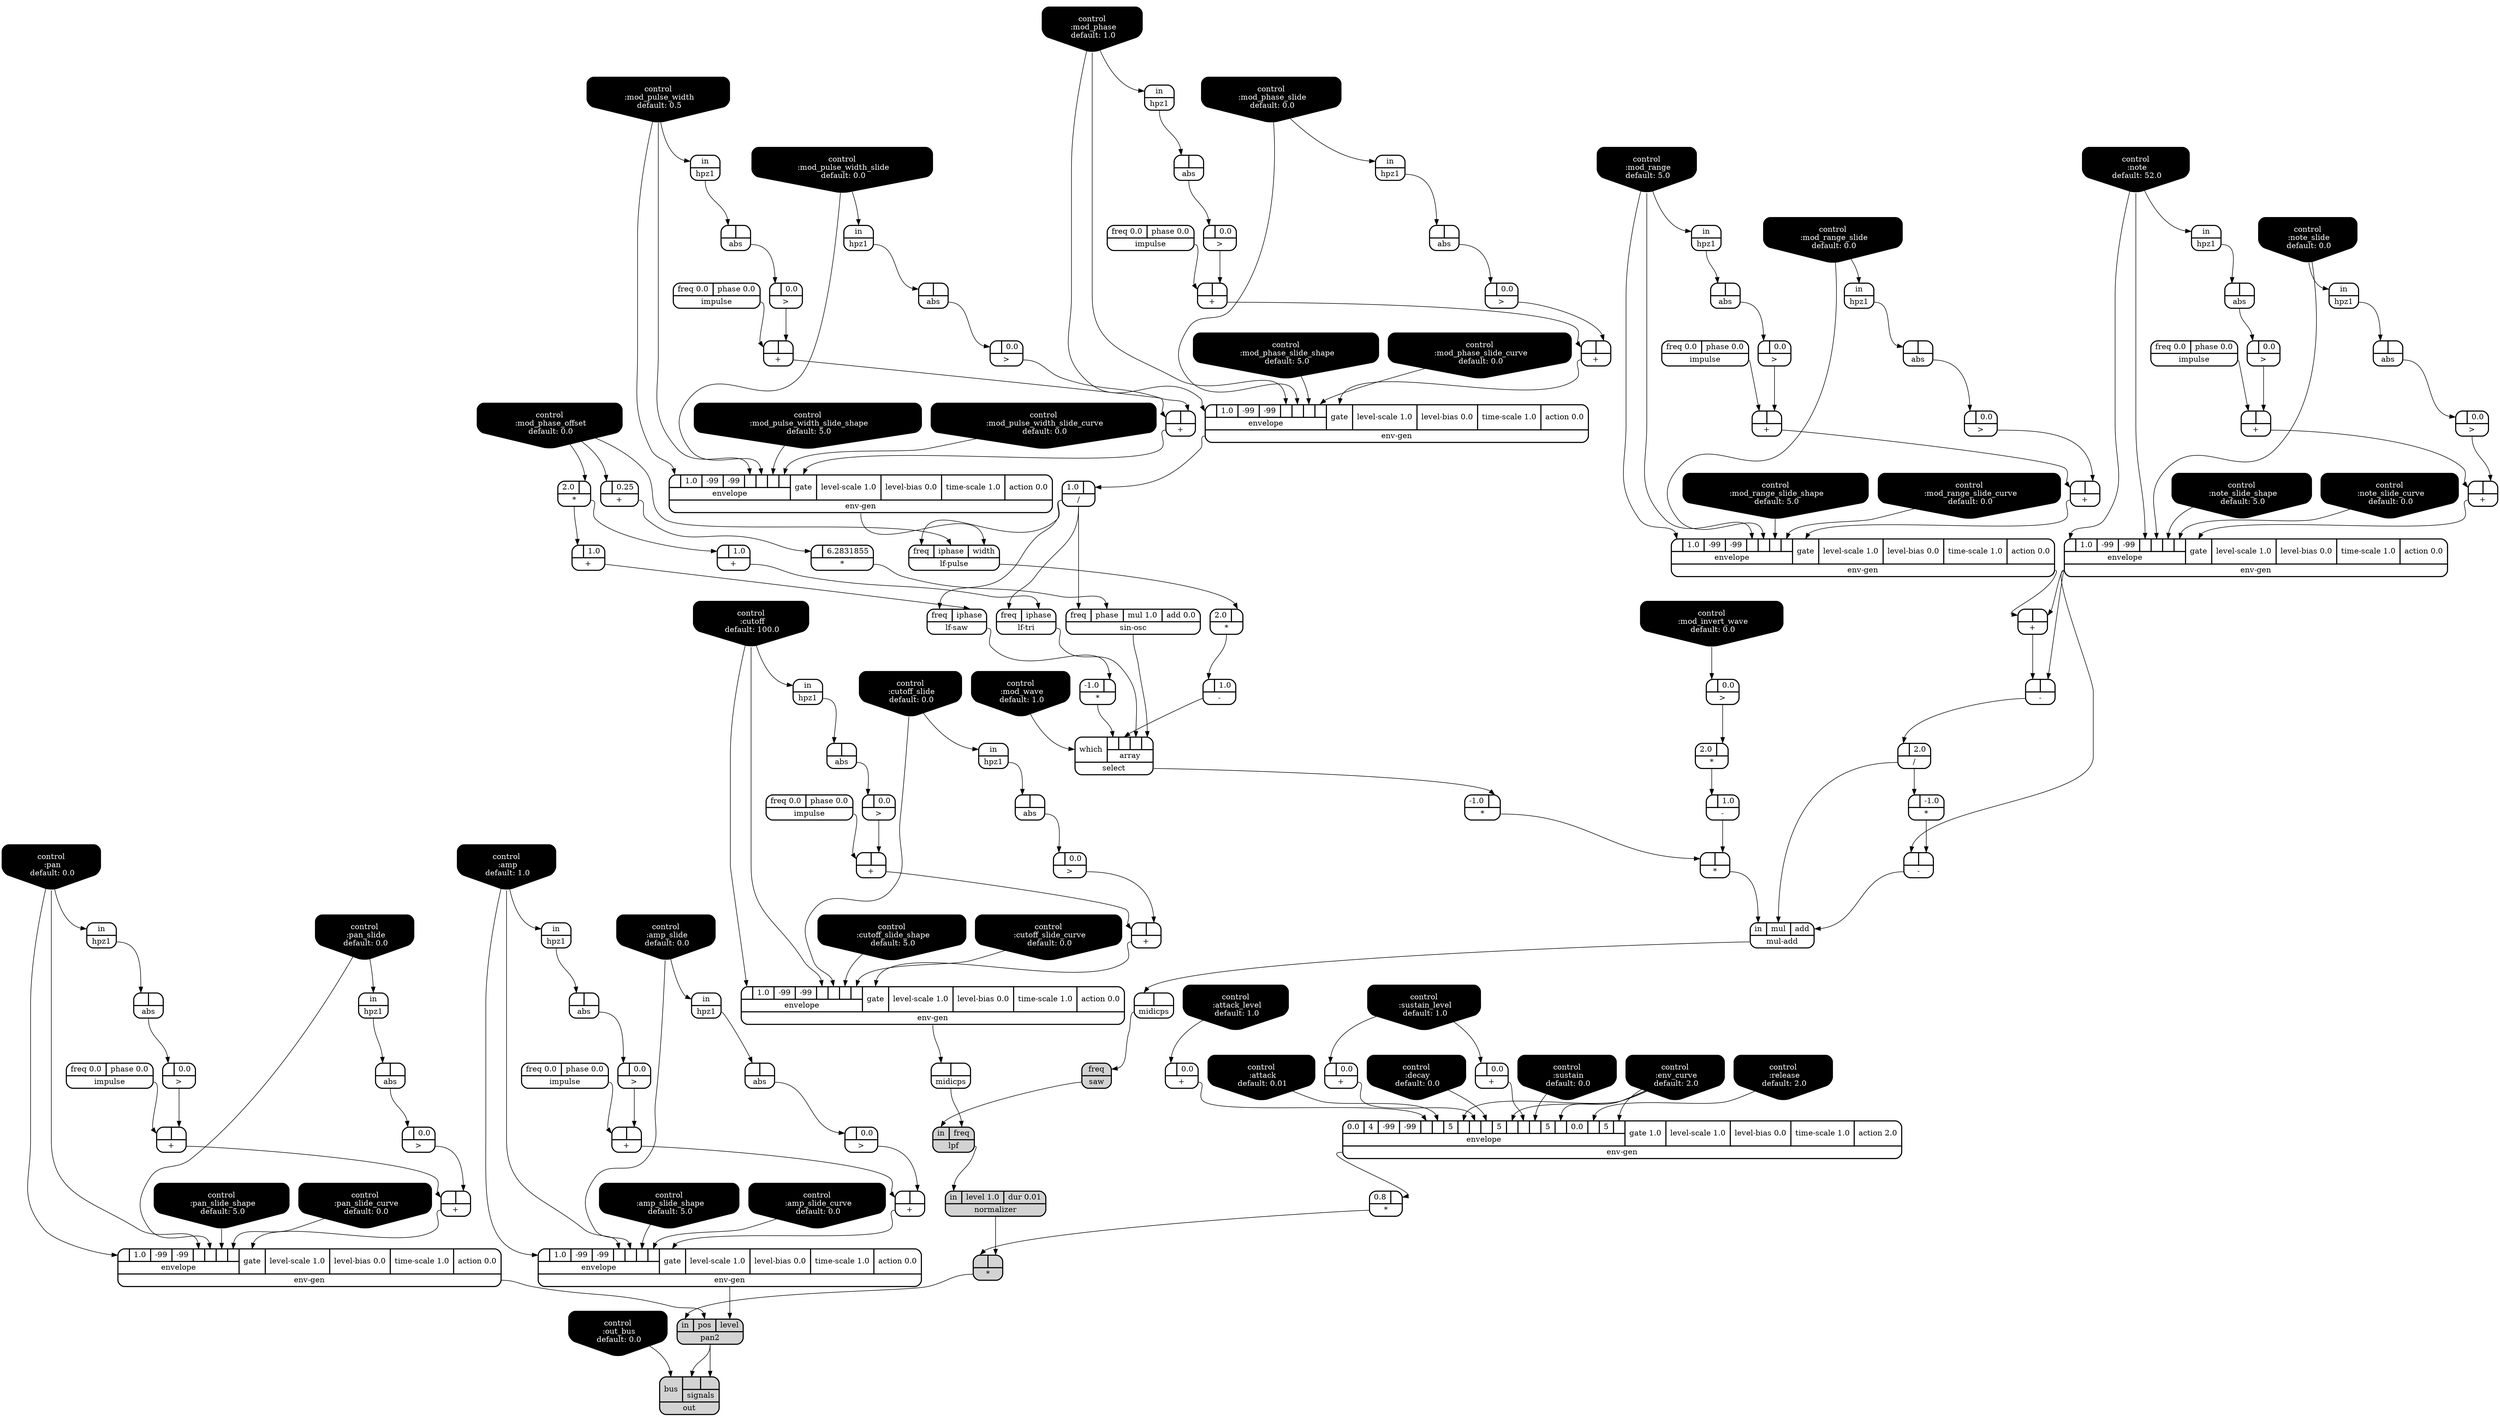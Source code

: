 digraph synthdef {
43 [label = "{{ <a> 0.8|<b> } |<__UG_NAME__>* }" style="bold, rounded" shape=record rankdir=LR];
55 [label = "{{ <a> 2.0|<b> } |<__UG_NAME__>* }" style="bold, rounded" shape=record rankdir=LR];
58 [label = "{{ <a> -1.0|<b> } |<__UG_NAME__>* }" style="bold, rounded" shape=record rankdir=LR];
70 [label = "{{ <a> 2.0|<b> } |<__UG_NAME__>* }" style="bold, rounded" shape=record rankdir=LR];
75 [label = "{{ <a> |<b> 6.2831855} |<__UG_NAME__>* }" style="bold, rounded" shape=record rankdir=LR];
78 [label = "{{ <a> -1.0|<b> } |<__UG_NAME__>* }" style="bold, rounded" shape=record rankdir=LR];
80 [label = "{{ <a> 2.0|<b> } |<__UG_NAME__>* }" style="bold, rounded" shape=record rankdir=LR];
82 [label = "{{ <a> |<b> } |<__UG_NAME__>* }" style="bold, rounded" shape=record rankdir=LR];
106 [label = "{{ <a> |<b> -1.0} |<__UG_NAME__>* }" style="bold, rounded" shape=record rankdir=LR];
124 [label = "{{ <a> |<b> } |<__UG_NAME__>* }" style="filled, bold, rounded"  shape=record rankdir=LR];
39 [label = "{{ <a> |<b> 0.0} |<__UG_NAME__>+ }" style="bold, rounded" shape=record rankdir=LR];
40 [label = "{{ <a> |<b> 0.0} |<__UG_NAME__>+ }" style="bold, rounded" shape=record rankdir=LR];
41 [label = "{{ <a> |<b> 0.0} |<__UG_NAME__>+ }" style="bold, rounded" shape=record rankdir=LR];
48 [label = "{{ <a> |<b> } |<__UG_NAME__>+ }" style="bold, rounded" shape=record rankdir=LR];
52 [label = "{{ <a> |<b> } |<__UG_NAME__>+ }" style="bold, rounded" shape=record rankdir=LR];
56 [label = "{{ <a> |<b> 1.0} |<__UG_NAME__>+ }" style="bold, rounded" shape=record rankdir=LR];
63 [label = "{{ <a> |<b> } |<__UG_NAME__>+ }" style="bold, rounded" shape=record rankdir=LR];
67 [label = "{{ <a> |<b> } |<__UG_NAME__>+ }" style="bold, rounded" shape=record rankdir=LR];
72 [label = "{{ <a> |<b> 1.0} |<__UG_NAME__>+ }" style="bold, rounded" shape=record rankdir=LR];
74 [label = "{{ <a> |<b> 0.25} |<__UG_NAME__>+ }" style="bold, rounded" shape=record rankdir=LR];
87 [label = "{{ <a> |<b> } |<__UG_NAME__>+ }" style="bold, rounded" shape=record rankdir=LR];
91 [label = "{{ <a> |<b> } |<__UG_NAME__>+ }" style="bold, rounded" shape=record rankdir=LR];
97 [label = "{{ <a> |<b> } |<__UG_NAME__>+ }" style="bold, rounded" shape=record rankdir=LR];
101 [label = "{{ <a> |<b> } |<__UG_NAME__>+ }" style="bold, rounded" shape=record rankdir=LR];
103 [label = "{{ <a> |<b> } |<__UG_NAME__>+ }" style="bold, rounded" shape=record rankdir=LR];
115 [label = "{{ <a> |<b> } |<__UG_NAME__>+ }" style="bold, rounded" shape=record rankdir=LR];
119 [label = "{{ <a> |<b> } |<__UG_NAME__>+ }" style="bold, rounded" shape=record rankdir=LR];
129 [label = "{{ <a> |<b> } |<__UG_NAME__>+ }" style="bold, rounded" shape=record rankdir=LR];
133 [label = "{{ <a> |<b> } |<__UG_NAME__>+ }" style="bold, rounded" shape=record rankdir=LR];
139 [label = "{{ <a> |<b> } |<__UG_NAME__>+ }" style="bold, rounded" shape=record rankdir=LR];
143 [label = "{{ <a> |<b> } |<__UG_NAME__>+ }" style="bold, rounded" shape=record rankdir=LR];
71 [label = "{{ <a> |<b> 1.0} |<__UG_NAME__>- }" style="bold, rounded" shape=record rankdir=LR];
81 [label = "{{ <a> |<b> 1.0} |<__UG_NAME__>- }" style="bold, rounded" shape=record rankdir=LR];
104 [label = "{{ <a> |<b> } |<__UG_NAME__>- }" style="bold, rounded" shape=record rankdir=LR];
107 [label = "{{ <a> |<b> } |<__UG_NAME__>- }" style="bold, rounded" shape=record rankdir=LR];
54 [label = "{{ <a> 1.0|<b> } |<__UG_NAME__>/ }" style="bold, rounded" shape=record rankdir=LR];
105 [label = "{{ <a> |<b> 2.0} |<__UG_NAME__>/ }" style="bold, rounded" shape=record rankdir=LR];
47 [label = "{{ <a> |<b> 0.0} |<__UG_NAME__>\> }" style="bold, rounded" shape=record rankdir=LR];
51 [label = "{{ <a> |<b> 0.0} |<__UG_NAME__>\> }" style="bold, rounded" shape=record rankdir=LR];
62 [label = "{{ <a> |<b> 0.0} |<__UG_NAME__>\> }" style="bold, rounded" shape=record rankdir=LR];
66 [label = "{{ <a> |<b> 0.0} |<__UG_NAME__>\> }" style="bold, rounded" shape=record rankdir=LR];
79 [label = "{{ <a> |<b> 0.0} |<__UG_NAME__>\> }" style="bold, rounded" shape=record rankdir=LR];
86 [label = "{{ <a> |<b> 0.0} |<__UG_NAME__>\> }" style="bold, rounded" shape=record rankdir=LR];
90 [label = "{{ <a> |<b> 0.0} |<__UG_NAME__>\> }" style="bold, rounded" shape=record rankdir=LR];
96 [label = "{{ <a> |<b> 0.0} |<__UG_NAME__>\> }" style="bold, rounded" shape=record rankdir=LR];
100 [label = "{{ <a> |<b> 0.0} |<__UG_NAME__>\> }" style="bold, rounded" shape=record rankdir=LR];
114 [label = "{{ <a> |<b> 0.0} |<__UG_NAME__>\> }" style="bold, rounded" shape=record rankdir=LR];
118 [label = "{{ <a> |<b> 0.0} |<__UG_NAME__>\> }" style="bold, rounded" shape=record rankdir=LR];
128 [label = "{{ <a> |<b> 0.0} |<__UG_NAME__>\> }" style="bold, rounded" shape=record rankdir=LR];
132 [label = "{{ <a> |<b> 0.0} |<__UG_NAME__>\> }" style="bold, rounded" shape=record rankdir=LR];
138 [label = "{{ <a> |<b> 0.0} |<__UG_NAME__>\> }" style="bold, rounded" shape=record rankdir=LR];
142 [label = "{{ <a> |<b> 0.0} |<__UG_NAME__>\> }" style="bold, rounded" shape=record rankdir=LR];
46 [label = "{{ <a> |<b> } |<__UG_NAME__>abs }" style="bold, rounded" shape=record rankdir=LR];
50 [label = "{{ <a> |<b> } |<__UG_NAME__>abs }" style="bold, rounded" shape=record rankdir=LR];
61 [label = "{{ <a> |<b> } |<__UG_NAME__>abs }" style="bold, rounded" shape=record rankdir=LR];
65 [label = "{{ <a> |<b> } |<__UG_NAME__>abs }" style="bold, rounded" shape=record rankdir=LR];
85 [label = "{{ <a> |<b> } |<__UG_NAME__>abs }" style="bold, rounded" shape=record rankdir=LR];
89 [label = "{{ <a> |<b> } |<__UG_NAME__>abs }" style="bold, rounded" shape=record rankdir=LR];
95 [label = "{{ <a> |<b> } |<__UG_NAME__>abs }" style="bold, rounded" shape=record rankdir=LR];
99 [label = "{{ <a> |<b> } |<__UG_NAME__>abs }" style="bold, rounded" shape=record rankdir=LR];
113 [label = "{{ <a> |<b> } |<__UG_NAME__>abs }" style="bold, rounded" shape=record rankdir=LR];
117 [label = "{{ <a> |<b> } |<__UG_NAME__>abs }" style="bold, rounded" shape=record rankdir=LR];
127 [label = "{{ <a> |<b> } |<__UG_NAME__>abs }" style="bold, rounded" shape=record rankdir=LR];
131 [label = "{{ <a> |<b> } |<__UG_NAME__>abs }" style="bold, rounded" shape=record rankdir=LR];
137 [label = "{{ <a> |<b> } |<__UG_NAME__>abs }" style="bold, rounded" shape=record rankdir=LR];
141 [label = "{{ <a> |<b> } |<__UG_NAME__>abs }" style="bold, rounded" shape=record rankdir=LR];
0 [label = "control
 :note
 default: 52.0" shape=invhouse style="rounded, filled, bold" fillcolor=black fontcolor=white ]; 
1 [label = "control
 :note_slide
 default: 0.0" shape=invhouse style="rounded, filled, bold" fillcolor=black fontcolor=white ]; 
2 [label = "control
 :note_slide_shape
 default: 5.0" shape=invhouse style="rounded, filled, bold" fillcolor=black fontcolor=white ]; 
3 [label = "control
 :note_slide_curve
 default: 0.0" shape=invhouse style="rounded, filled, bold" fillcolor=black fontcolor=white ]; 
4 [label = "control
 :amp
 default: 1.0" shape=invhouse style="rounded, filled, bold" fillcolor=black fontcolor=white ]; 
5 [label = "control
 :amp_slide
 default: 0.0" shape=invhouse style="rounded, filled, bold" fillcolor=black fontcolor=white ]; 
6 [label = "control
 :amp_slide_shape
 default: 5.0" shape=invhouse style="rounded, filled, bold" fillcolor=black fontcolor=white ]; 
7 [label = "control
 :amp_slide_curve
 default: 0.0" shape=invhouse style="rounded, filled, bold" fillcolor=black fontcolor=white ]; 
8 [label = "control
 :pan
 default: 0.0" shape=invhouse style="rounded, filled, bold" fillcolor=black fontcolor=white ]; 
9 [label = "control
 :pan_slide
 default: 0.0" shape=invhouse style="rounded, filled, bold" fillcolor=black fontcolor=white ]; 
10 [label = "control
 :pan_slide_shape
 default: 5.0" shape=invhouse style="rounded, filled, bold" fillcolor=black fontcolor=white ]; 
11 [label = "control
 :pan_slide_curve
 default: 0.0" shape=invhouse style="rounded, filled, bold" fillcolor=black fontcolor=white ]; 
12 [label = "control
 :attack
 default: 0.01" shape=invhouse style="rounded, filled, bold" fillcolor=black fontcolor=white ]; 
13 [label = "control
 :decay
 default: 0.0" shape=invhouse style="rounded, filled, bold" fillcolor=black fontcolor=white ]; 
14 [label = "control
 :sustain
 default: 0.0" shape=invhouse style="rounded, filled, bold" fillcolor=black fontcolor=white ]; 
15 [label = "control
 :release
 default: 2.0" shape=invhouse style="rounded, filled, bold" fillcolor=black fontcolor=white ]; 
16 [label = "control
 :attack_level
 default: 1.0" shape=invhouse style="rounded, filled, bold" fillcolor=black fontcolor=white ]; 
17 [label = "control
 :sustain_level
 default: 1.0" shape=invhouse style="rounded, filled, bold" fillcolor=black fontcolor=white ]; 
18 [label = "control
 :env_curve
 default: 2.0" shape=invhouse style="rounded, filled, bold" fillcolor=black fontcolor=white ]; 
19 [label = "control
 :cutoff
 default: 100.0" shape=invhouse style="rounded, filled, bold" fillcolor=black fontcolor=white ]; 
20 [label = "control
 :cutoff_slide
 default: 0.0" shape=invhouse style="rounded, filled, bold" fillcolor=black fontcolor=white ]; 
21 [label = "control
 :cutoff_slide_shape
 default: 5.0" shape=invhouse style="rounded, filled, bold" fillcolor=black fontcolor=white ]; 
22 [label = "control
 :cutoff_slide_curve
 default: 0.0" shape=invhouse style="rounded, filled, bold" fillcolor=black fontcolor=white ]; 
23 [label = "control
 :mod_phase
 default: 1.0" shape=invhouse style="rounded, filled, bold" fillcolor=black fontcolor=white ]; 
24 [label = "control
 :mod_phase_slide
 default: 0.0" shape=invhouse style="rounded, filled, bold" fillcolor=black fontcolor=white ]; 
25 [label = "control
 :mod_phase_slide_shape
 default: 5.0" shape=invhouse style="rounded, filled, bold" fillcolor=black fontcolor=white ]; 
26 [label = "control
 :mod_phase_slide_curve
 default: 0.0" shape=invhouse style="rounded, filled, bold" fillcolor=black fontcolor=white ]; 
27 [label = "control
 :mod_range
 default: 5.0" shape=invhouse style="rounded, filled, bold" fillcolor=black fontcolor=white ]; 
28 [label = "control
 :mod_range_slide
 default: 0.0" shape=invhouse style="rounded, filled, bold" fillcolor=black fontcolor=white ]; 
29 [label = "control
 :mod_range_slide_shape
 default: 5.0" shape=invhouse style="rounded, filled, bold" fillcolor=black fontcolor=white ]; 
30 [label = "control
 :mod_range_slide_curve
 default: 0.0" shape=invhouse style="rounded, filled, bold" fillcolor=black fontcolor=white ]; 
31 [label = "control
 :mod_pulse_width
 default: 0.5" shape=invhouse style="rounded, filled, bold" fillcolor=black fontcolor=white ]; 
32 [label = "control
 :mod_pulse_width_slide
 default: 0.0" shape=invhouse style="rounded, filled, bold" fillcolor=black fontcolor=white ]; 
33 [label = "control
 :mod_pulse_width_slide_shape
 default: 5.0" shape=invhouse style="rounded, filled, bold" fillcolor=black fontcolor=white ]; 
34 [label = "control
 :mod_pulse_width_slide_curve
 default: 0.0" shape=invhouse style="rounded, filled, bold" fillcolor=black fontcolor=white ]; 
35 [label = "control
 :mod_phase_offset
 default: 0.0" shape=invhouse style="rounded, filled, bold" fillcolor=black fontcolor=white ]; 
36 [label = "control
 :mod_wave
 default: 1.0" shape=invhouse style="rounded, filled, bold" fillcolor=black fontcolor=white ]; 
37 [label = "control
 :mod_invert_wave
 default: 0.0" shape=invhouse style="rounded, filled, bold" fillcolor=black fontcolor=white ]; 
38 [label = "control
 :out_bus
 default: 0.0" shape=invhouse style="rounded, filled, bold" fillcolor=black fontcolor=white ]; 
42 [label = "{{ {{0.0|4|-99|-99|<envelope___binary____op____u____gen___4>|<envelope___control___5>|5|<envelope___control___7>|<envelope___binary____op____u____gen___8>|<envelope___control___9>|5|<envelope___control___11>|<envelope___binary____op____u____gen___12>|<envelope___control___13>|5|<envelope___control___15>|0.0|<envelope___control___17>|5|<envelope___control___19>}|envelope}|<gate> gate 1.0|<level____scale> level-scale 1.0|<level____bias> level-bias 0.0|<time____scale> time-scale 1.0|<action> action 2.0} |<__UG_NAME__>env-gen }" style="bold, rounded" shape=record rankdir=LR];
53 [label = "{{ {{<envelope___control___0>|1.0|-99|-99|<envelope___control___4>|<envelope___control___5>|<envelope___control___6>|<envelope___control___7>}|envelope}|<gate> gate|<level____scale> level-scale 1.0|<level____bias> level-bias 0.0|<time____scale> time-scale 1.0|<action> action 0.0} |<__UG_NAME__>env-gen }" style="bold, rounded" shape=record rankdir=LR];
68 [label = "{{ {{<envelope___control___0>|1.0|-99|-99|<envelope___control___4>|<envelope___control___5>|<envelope___control___6>|<envelope___control___7>}|envelope}|<gate> gate|<level____scale> level-scale 1.0|<level____bias> level-bias 0.0|<time____scale> time-scale 1.0|<action> action 0.0} |<__UG_NAME__>env-gen }" style="bold, rounded" shape=record rankdir=LR];
92 [label = "{{ {{<envelope___control___0>|1.0|-99|-99|<envelope___control___4>|<envelope___control___5>|<envelope___control___6>|<envelope___control___7>}|envelope}|<gate> gate|<level____scale> level-scale 1.0|<level____bias> level-bias 0.0|<time____scale> time-scale 1.0|<action> action 0.0} |<__UG_NAME__>env-gen }" style="bold, rounded" shape=record rankdir=LR];
102 [label = "{{ {{<envelope___control___0>|1.0|-99|-99|<envelope___control___4>|<envelope___control___5>|<envelope___control___6>|<envelope___control___7>}|envelope}|<gate> gate|<level____scale> level-scale 1.0|<level____bias> level-bias 0.0|<time____scale> time-scale 1.0|<action> action 0.0} |<__UG_NAME__>env-gen }" style="bold, rounded" shape=record rankdir=LR];
120 [label = "{{ {{<envelope___control___0>|1.0|-99|-99|<envelope___control___4>|<envelope___control___5>|<envelope___control___6>|<envelope___control___7>}|envelope}|<gate> gate|<level____scale> level-scale 1.0|<level____bias> level-bias 0.0|<time____scale> time-scale 1.0|<action> action 0.0} |<__UG_NAME__>env-gen }" style="bold, rounded" shape=record rankdir=LR];
134 [label = "{{ {{<envelope___control___0>|1.0|-99|-99|<envelope___control___4>|<envelope___control___5>|<envelope___control___6>|<envelope___control___7>}|envelope}|<gate> gate|<level____scale> level-scale 1.0|<level____bias> level-bias 0.0|<time____scale> time-scale 1.0|<action> action 0.0} |<__UG_NAME__>env-gen }" style="bold, rounded" shape=record rankdir=LR];
144 [label = "{{ {{<envelope___control___0>|1.0|-99|-99|<envelope___control___4>|<envelope___control___5>|<envelope___control___6>|<envelope___control___7>}|envelope}|<gate> gate|<level____scale> level-scale 1.0|<level____bias> level-bias 0.0|<time____scale> time-scale 1.0|<action> action 0.0} |<__UG_NAME__>env-gen }" style="bold, rounded" shape=record rankdir=LR];
45 [label = "{{ <in> in} |<__UG_NAME__>hpz1 }" style="bold, rounded" shape=record rankdir=LR];
49 [label = "{{ <in> in} |<__UG_NAME__>hpz1 }" style="bold, rounded" shape=record rankdir=LR];
60 [label = "{{ <in> in} |<__UG_NAME__>hpz1 }" style="bold, rounded" shape=record rankdir=LR];
64 [label = "{{ <in> in} |<__UG_NAME__>hpz1 }" style="bold, rounded" shape=record rankdir=LR];
84 [label = "{{ <in> in} |<__UG_NAME__>hpz1 }" style="bold, rounded" shape=record rankdir=LR];
88 [label = "{{ <in> in} |<__UG_NAME__>hpz1 }" style="bold, rounded" shape=record rankdir=LR];
94 [label = "{{ <in> in} |<__UG_NAME__>hpz1 }" style="bold, rounded" shape=record rankdir=LR];
98 [label = "{{ <in> in} |<__UG_NAME__>hpz1 }" style="bold, rounded" shape=record rankdir=LR];
112 [label = "{{ <in> in} |<__UG_NAME__>hpz1 }" style="bold, rounded" shape=record rankdir=LR];
116 [label = "{{ <in> in} |<__UG_NAME__>hpz1 }" style="bold, rounded" shape=record rankdir=LR];
126 [label = "{{ <in> in} |<__UG_NAME__>hpz1 }" style="bold, rounded" shape=record rankdir=LR];
130 [label = "{{ <in> in} |<__UG_NAME__>hpz1 }" style="bold, rounded" shape=record rankdir=LR];
136 [label = "{{ <in> in} |<__UG_NAME__>hpz1 }" style="bold, rounded" shape=record rankdir=LR];
140 [label = "{{ <in> in} |<__UG_NAME__>hpz1 }" style="bold, rounded" shape=record rankdir=LR];
44 [label = "{{ <freq> freq 0.0|<phase> phase 0.0} |<__UG_NAME__>impulse }" style="bold, rounded" shape=record rankdir=LR];
59 [label = "{{ <freq> freq 0.0|<phase> phase 0.0} |<__UG_NAME__>impulse }" style="bold, rounded" shape=record rankdir=LR];
83 [label = "{{ <freq> freq 0.0|<phase> phase 0.0} |<__UG_NAME__>impulse }" style="bold, rounded" shape=record rankdir=LR];
93 [label = "{{ <freq> freq 0.0|<phase> phase 0.0} |<__UG_NAME__>impulse }" style="bold, rounded" shape=record rankdir=LR];
111 [label = "{{ <freq> freq 0.0|<phase> phase 0.0} |<__UG_NAME__>impulse }" style="bold, rounded" shape=record rankdir=LR];
125 [label = "{{ <freq> freq 0.0|<phase> phase 0.0} |<__UG_NAME__>impulse }" style="bold, rounded" shape=record rankdir=LR];
135 [label = "{{ <freq> freq 0.0|<phase> phase 0.0} |<__UG_NAME__>impulse }" style="bold, rounded" shape=record rankdir=LR];
69 [label = "{{ <freq> freq|<iphase> iphase|<width> width} |<__UG_NAME__>lf-pulse }" style="bold, rounded" shape=record rankdir=LR];
57 [label = "{{ <freq> freq|<iphase> iphase} |<__UG_NAME__>lf-saw }" style="bold, rounded" shape=record rankdir=LR];
73 [label = "{{ <freq> freq|<iphase> iphase} |<__UG_NAME__>lf-tri }" style="bold, rounded" shape=record rankdir=LR];
122 [label = "{{ <in> in|<freq> freq} |<__UG_NAME__>lpf }" style="filled, bold, rounded"  shape=record rankdir=LR];
109 [label = "{{ <a> |<b> } |<__UG_NAME__>midicps }" style="bold, rounded" shape=record rankdir=LR];
121 [label = "{{ <a> |<b> } |<__UG_NAME__>midicps }" style="bold, rounded" shape=record rankdir=LR];
108 [label = "{{ <in> in|<mul> mul|<add> add} |<__UG_NAME__>mul-add }" style="bold, rounded" shape=record rankdir=LR];
123 [label = "{{ <in> in|<level> level 1.0|<dur> dur 0.01} |<__UG_NAME__>normalizer }" style="filled, bold, rounded"  shape=record rankdir=LR];
146 [label = "{{ <bus> bus|{{<signals___pan2___0>|<signals___pan2___1>}|signals}} |<__UG_NAME__>out }" style="filled, bold, rounded"  shape=record rankdir=LR];
145 [label = "{{ <in> in|<pos> pos|<level> level} |<__UG_NAME__>pan2 }" style="filled, bold, rounded"  shape=record rankdir=LR];
110 [label = "{{ <freq> freq} |<__UG_NAME__>saw }" style="filled, bold, rounded"  shape=record rankdir=LR];
77 [label = "{{ <which> which|{{<array___binary____op____u____gen___0>|<array___binary____op____u____gen___1>|<array___lf____tri___2>|<array___sin____osc___3>}|array}} |<__UG_NAME__>select }" style="bold, rounded" shape=record rankdir=LR];
76 [label = "{{ <freq> freq|<phase> phase|<mul> mul 1.0|<add> add 0.0} |<__UG_NAME__>sin-osc }" style="bold, rounded" shape=record rankdir=LR];

42:__UG_NAME__ -> 43:b ;
35:__UG_NAME__ -> 55:b ;
57:__UG_NAME__ -> 58:b ;
69:__UG_NAME__ -> 70:b ;
74:__UG_NAME__ -> 75:a ;
77:__UG_NAME__ -> 78:b ;
79:__UG_NAME__ -> 80:b ;
81:__UG_NAME__ -> 82:b ;
78:__UG_NAME__ -> 82:a ;
105:__UG_NAME__ -> 106:a ;
123:__UG_NAME__ -> 124:b ;
43:__UG_NAME__ -> 124:a ;
16:__UG_NAME__ -> 39:a ;
17:__UG_NAME__ -> 40:a ;
17:__UG_NAME__ -> 41:a ;
47:__UG_NAME__ -> 48:b ;
44:__UG_NAME__ -> 48:a ;
51:__UG_NAME__ -> 52:b ;
48:__UG_NAME__ -> 52:a ;
55:__UG_NAME__ -> 56:a ;
62:__UG_NAME__ -> 63:b ;
59:__UG_NAME__ -> 63:a ;
66:__UG_NAME__ -> 67:b ;
63:__UG_NAME__ -> 67:a ;
55:__UG_NAME__ -> 72:a ;
35:__UG_NAME__ -> 74:a ;
86:__UG_NAME__ -> 87:b ;
83:__UG_NAME__ -> 87:a ;
90:__UG_NAME__ -> 91:b ;
87:__UG_NAME__ -> 91:a ;
96:__UG_NAME__ -> 97:b ;
93:__UG_NAME__ -> 97:a ;
100:__UG_NAME__ -> 101:b ;
97:__UG_NAME__ -> 101:a ;
102:__UG_NAME__ -> 103:b ;
92:__UG_NAME__ -> 103:a ;
114:__UG_NAME__ -> 115:b ;
111:__UG_NAME__ -> 115:a ;
118:__UG_NAME__ -> 119:b ;
115:__UG_NAME__ -> 119:a ;
128:__UG_NAME__ -> 129:b ;
125:__UG_NAME__ -> 129:a ;
132:__UG_NAME__ -> 133:b ;
129:__UG_NAME__ -> 133:a ;
138:__UG_NAME__ -> 139:b ;
135:__UG_NAME__ -> 139:a ;
142:__UG_NAME__ -> 143:b ;
139:__UG_NAME__ -> 143:a ;
70:__UG_NAME__ -> 71:a ;
80:__UG_NAME__ -> 81:a ;
102:__UG_NAME__ -> 104:b ;
103:__UG_NAME__ -> 104:a ;
106:__UG_NAME__ -> 107:b ;
102:__UG_NAME__ -> 107:a ;
53:__UG_NAME__ -> 54:b ;
104:__UG_NAME__ -> 105:a ;
46:__UG_NAME__ -> 47:a ;
50:__UG_NAME__ -> 51:a ;
61:__UG_NAME__ -> 62:a ;
65:__UG_NAME__ -> 66:a ;
37:__UG_NAME__ -> 79:a ;
85:__UG_NAME__ -> 86:a ;
89:__UG_NAME__ -> 90:a ;
95:__UG_NAME__ -> 96:a ;
99:__UG_NAME__ -> 100:a ;
113:__UG_NAME__ -> 114:a ;
117:__UG_NAME__ -> 118:a ;
127:__UG_NAME__ -> 128:a ;
131:__UG_NAME__ -> 132:a ;
137:__UG_NAME__ -> 138:a ;
141:__UG_NAME__ -> 142:a ;
45:__UG_NAME__ -> 46:a ;
49:__UG_NAME__ -> 50:a ;
60:__UG_NAME__ -> 61:a ;
64:__UG_NAME__ -> 65:a ;
84:__UG_NAME__ -> 85:a ;
88:__UG_NAME__ -> 89:a ;
94:__UG_NAME__ -> 95:a ;
98:__UG_NAME__ -> 99:a ;
112:__UG_NAME__ -> 113:a ;
116:__UG_NAME__ -> 117:a ;
126:__UG_NAME__ -> 127:a ;
130:__UG_NAME__ -> 131:a ;
136:__UG_NAME__ -> 137:a ;
140:__UG_NAME__ -> 141:a ;
39:__UG_NAME__ -> 42:envelope___binary____op____u____gen___4 ;
12:__UG_NAME__ -> 42:envelope___control___5 ;
18:__UG_NAME__ -> 42:envelope___control___7 ;
40:__UG_NAME__ -> 42:envelope___binary____op____u____gen___8 ;
13:__UG_NAME__ -> 42:envelope___control___9 ;
18:__UG_NAME__ -> 42:envelope___control___11 ;
41:__UG_NAME__ -> 42:envelope___binary____op____u____gen___12 ;
14:__UG_NAME__ -> 42:envelope___control___13 ;
18:__UG_NAME__ -> 42:envelope___control___15 ;
15:__UG_NAME__ -> 42:envelope___control___17 ;
18:__UG_NAME__ -> 42:envelope___control___19 ;
52:__UG_NAME__ -> 53:gate ;
23:__UG_NAME__ -> 53:envelope___control___0 ;
23:__UG_NAME__ -> 53:envelope___control___4 ;
24:__UG_NAME__ -> 53:envelope___control___5 ;
25:__UG_NAME__ -> 53:envelope___control___6 ;
26:__UG_NAME__ -> 53:envelope___control___7 ;
67:__UG_NAME__ -> 68:gate ;
31:__UG_NAME__ -> 68:envelope___control___0 ;
31:__UG_NAME__ -> 68:envelope___control___4 ;
32:__UG_NAME__ -> 68:envelope___control___5 ;
33:__UG_NAME__ -> 68:envelope___control___6 ;
34:__UG_NAME__ -> 68:envelope___control___7 ;
91:__UG_NAME__ -> 92:gate ;
27:__UG_NAME__ -> 92:envelope___control___0 ;
27:__UG_NAME__ -> 92:envelope___control___4 ;
28:__UG_NAME__ -> 92:envelope___control___5 ;
29:__UG_NAME__ -> 92:envelope___control___6 ;
30:__UG_NAME__ -> 92:envelope___control___7 ;
101:__UG_NAME__ -> 102:gate ;
0:__UG_NAME__ -> 102:envelope___control___0 ;
0:__UG_NAME__ -> 102:envelope___control___4 ;
1:__UG_NAME__ -> 102:envelope___control___5 ;
2:__UG_NAME__ -> 102:envelope___control___6 ;
3:__UG_NAME__ -> 102:envelope___control___7 ;
119:__UG_NAME__ -> 120:gate ;
19:__UG_NAME__ -> 120:envelope___control___0 ;
19:__UG_NAME__ -> 120:envelope___control___4 ;
20:__UG_NAME__ -> 120:envelope___control___5 ;
21:__UG_NAME__ -> 120:envelope___control___6 ;
22:__UG_NAME__ -> 120:envelope___control___7 ;
133:__UG_NAME__ -> 134:gate ;
8:__UG_NAME__ -> 134:envelope___control___0 ;
8:__UG_NAME__ -> 134:envelope___control___4 ;
9:__UG_NAME__ -> 134:envelope___control___5 ;
10:__UG_NAME__ -> 134:envelope___control___6 ;
11:__UG_NAME__ -> 134:envelope___control___7 ;
143:__UG_NAME__ -> 144:gate ;
4:__UG_NAME__ -> 144:envelope___control___0 ;
4:__UG_NAME__ -> 144:envelope___control___4 ;
5:__UG_NAME__ -> 144:envelope___control___5 ;
6:__UG_NAME__ -> 144:envelope___control___6 ;
7:__UG_NAME__ -> 144:envelope___control___7 ;
23:__UG_NAME__ -> 45:in ;
24:__UG_NAME__ -> 49:in ;
31:__UG_NAME__ -> 60:in ;
32:__UG_NAME__ -> 64:in ;
27:__UG_NAME__ -> 84:in ;
28:__UG_NAME__ -> 88:in ;
0:__UG_NAME__ -> 94:in ;
1:__UG_NAME__ -> 98:in ;
19:__UG_NAME__ -> 112:in ;
20:__UG_NAME__ -> 116:in ;
8:__UG_NAME__ -> 126:in ;
9:__UG_NAME__ -> 130:in ;
4:__UG_NAME__ -> 136:in ;
5:__UG_NAME__ -> 140:in ;
68:__UG_NAME__ -> 69:width ;
35:__UG_NAME__ -> 69:iphase ;
54:__UG_NAME__ -> 69:freq ;
56:__UG_NAME__ -> 57:iphase ;
54:__UG_NAME__ -> 57:freq ;
72:__UG_NAME__ -> 73:iphase ;
54:__UG_NAME__ -> 73:freq ;
121:__UG_NAME__ -> 122:freq ;
110:__UG_NAME__ -> 122:in ;
108:__UG_NAME__ -> 109:a ;
120:__UG_NAME__ -> 121:a ;
107:__UG_NAME__ -> 108:add ;
105:__UG_NAME__ -> 108:mul ;
82:__UG_NAME__ -> 108:in ;
122:__UG_NAME__ -> 123:in ;
145:__UG_NAME__ -> 146:signals___pan2___0 ;
145:__UG_NAME__ -> 146:signals___pan2___1 ;
38:__UG_NAME__ -> 146:bus ;
144:__UG_NAME__ -> 145:level ;
134:__UG_NAME__ -> 145:pos ;
124:__UG_NAME__ -> 145:in ;
109:__UG_NAME__ -> 110:freq ;
58:__UG_NAME__ -> 77:array___binary____op____u____gen___0 ;
71:__UG_NAME__ -> 77:array___binary____op____u____gen___1 ;
73:__UG_NAME__ -> 77:array___lf____tri___2 ;
76:__UG_NAME__ -> 77:array___sin____osc___3 ;
36:__UG_NAME__ -> 77:which ;
75:__UG_NAME__ -> 76:phase ;
54:__UG_NAME__ -> 76:freq ;

}